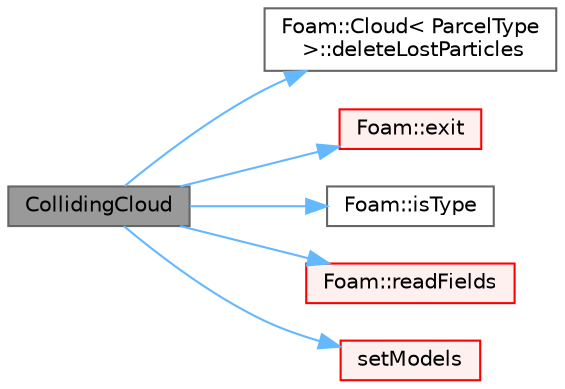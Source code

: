 digraph "CollidingCloud"
{
 // LATEX_PDF_SIZE
  bgcolor="transparent";
  edge [fontname=Helvetica,fontsize=10,labelfontname=Helvetica,labelfontsize=10];
  node [fontname=Helvetica,fontsize=10,shape=box,height=0.2,width=0.4];
  rankdir="LR";
  Node1 [id="Node000001",label="CollidingCloud",height=0.2,width=0.4,color="gray40", fillcolor="grey60", style="filled", fontcolor="black",tooltip=" "];
  Node1 -> Node2 [id="edge1_Node000001_Node000002",color="steelblue1",style="solid",tooltip=" "];
  Node2 [id="Node000002",label="Foam::Cloud\< ParcelType\l \>::deleteLostParticles",height=0.2,width=0.4,color="grey40", fillcolor="white", style="filled",URL="$classFoam_1_1Cloud.html#a6bf966c54952ff8a84db0a95be9a2c5d",tooltip=" "];
  Node1 -> Node3 [id="edge2_Node000001_Node000003",color="steelblue1",style="solid",tooltip=" "];
  Node3 [id="Node000003",label="Foam::exit",height=0.2,width=0.4,color="red", fillcolor="#FFF0F0", style="filled",URL="$namespaceFoam.html#ae0529b088aefc9f83b89dce5c31fda64",tooltip=" "];
  Node1 -> Node5 [id="edge3_Node000001_Node000005",color="steelblue1",style="solid",tooltip=" "];
  Node5 [id="Node000005",label="Foam::isType",height=0.2,width=0.4,color="grey40", fillcolor="white", style="filled",URL="$namespaceFoam.html#ab8af225da3383551b49a8802feaac1aa",tooltip=" "];
  Node1 -> Node6 [id="edge4_Node000001_Node000006",color="steelblue1",style="solid",tooltip=" "];
  Node6 [id="Node000006",label="Foam::readFields",height=0.2,width=0.4,color="red", fillcolor="#FFF0F0", style="filled",URL="$namespaceFoam.html#a634250c25c41d8da76c10d113e566a72",tooltip=" "];
  Node1 -> Node12 [id="edge5_Node000001_Node000012",color="steelblue1",style="solid",tooltip=" "];
  Node12 [id="Node000012",label="setModels",height=0.2,width=0.4,color="red", fillcolor="#FFF0F0", style="filled",URL="$classFoam_1_1CollidingCloud.html#a159c6d7d2515cf540f644181ed2c2801",tooltip=" "];
}
